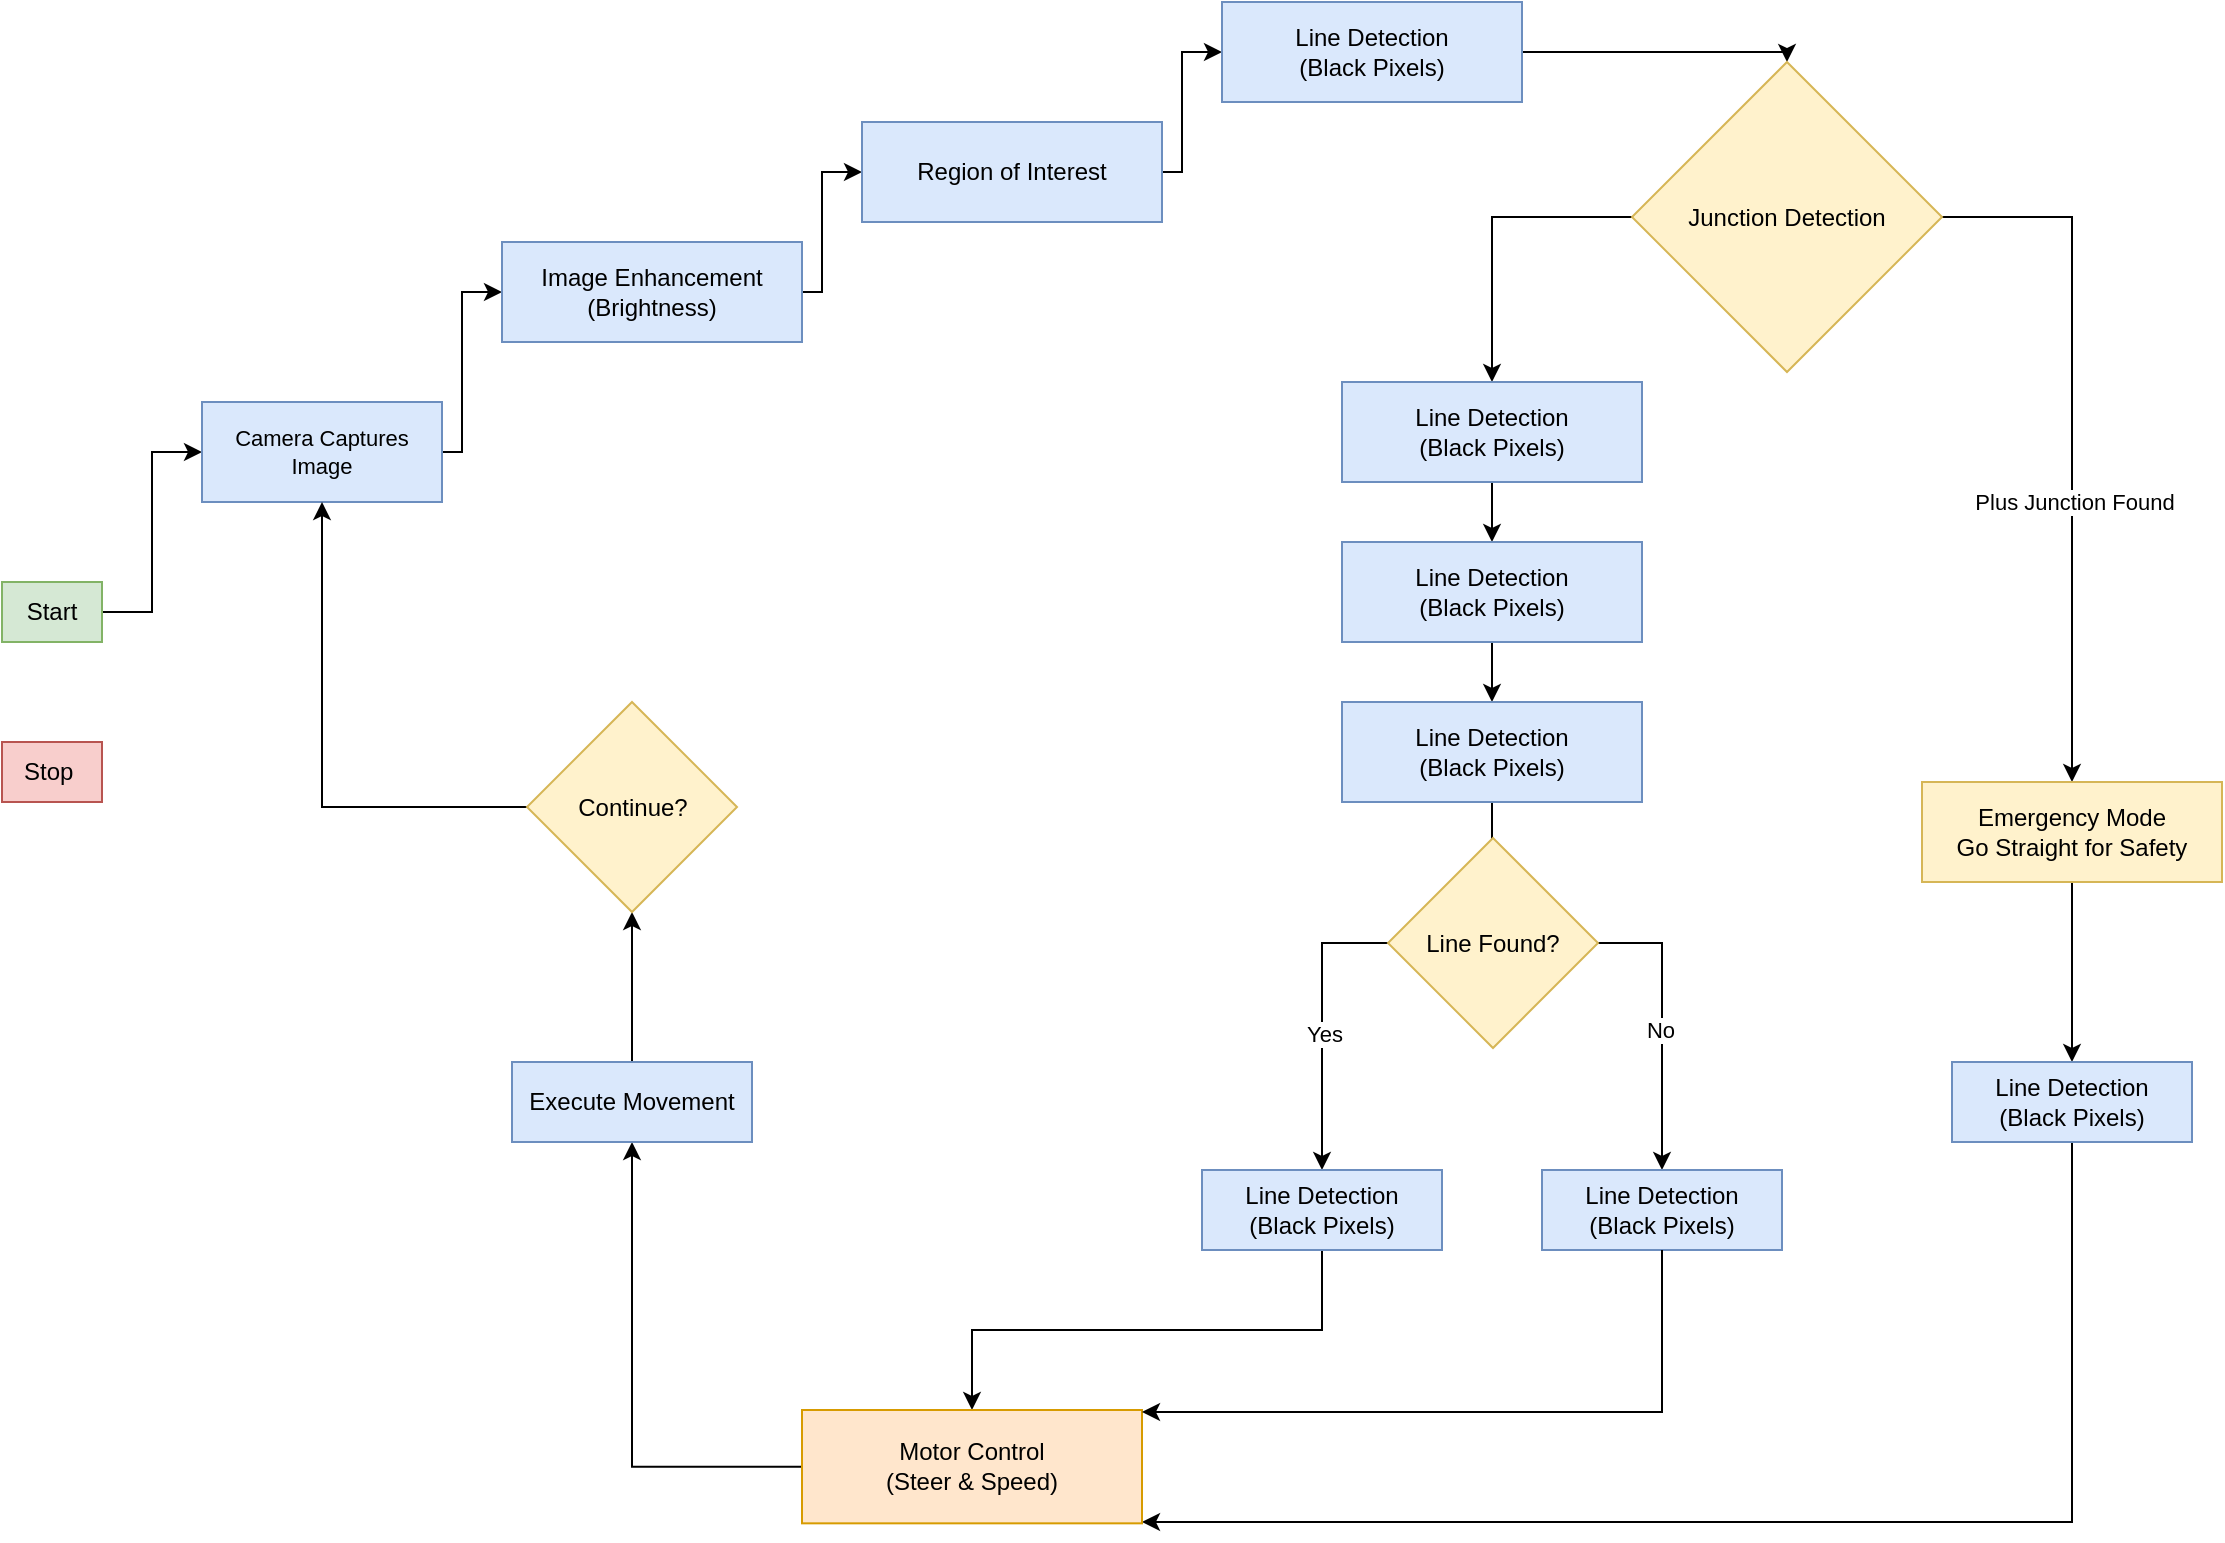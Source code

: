 <mxfile version="28.0.6">
  <diagram name="Page-1" id="dmJ5klp1wzARZ7jFiC1e">
    <mxGraphModel dx="713" dy="375" grid="1" gridSize="10" guides="1" tooltips="1" connect="1" arrows="1" fold="1" page="1" pageScale="1" pageWidth="1169" pageHeight="827" math="0" shadow="0">
      <root>
        <mxCell id="0" />
        <mxCell id="1" parent="0" />
        <mxCell id="yowfagcIyN5PcVFSIJR1-57" style="edgeStyle=orthogonalEdgeStyle;rounded=0;orthogonalLoop=1;jettySize=auto;html=1;entryX=0;entryY=0.5;entryDx=0;entryDy=0;" edge="1" parent="1" source="yowfagcIyN5PcVFSIJR1-3" target="yowfagcIyN5PcVFSIJR1-5">
          <mxGeometry relative="1" as="geometry" />
        </mxCell>
        <mxCell id="yowfagcIyN5PcVFSIJR1-3" value="Start" style="rounded=0;whiteSpace=wrap;html=1;fontSize=12;fillColor=#d5e8d4;strokeColor=#82b366;" vertex="1" parent="1">
          <mxGeometry x="50" y="770" width="50" height="30" as="geometry" />
        </mxCell>
        <mxCell id="yowfagcIyN5PcVFSIJR1-58" style="edgeStyle=orthogonalEdgeStyle;rounded=0;orthogonalLoop=1;jettySize=auto;html=1;entryX=0;entryY=0.5;entryDx=0;entryDy=0;" edge="1" parent="1" source="yowfagcIyN5PcVFSIJR1-5" target="yowfagcIyN5PcVFSIJR1-8">
          <mxGeometry relative="1" as="geometry">
            <Array as="points">
              <mxPoint x="280" y="705" />
              <mxPoint x="280" y="625" />
            </Array>
          </mxGeometry>
        </mxCell>
        <mxCell id="yowfagcIyN5PcVFSIJR1-5" value="Camera Captures Image" style="rounded=0;whiteSpace=wrap;html=1;fillColor=#dae8fc;strokeColor=#6c8ebf;fontSize=11;" vertex="1" parent="1">
          <mxGeometry x="150" y="680" width="120" height="50" as="geometry" />
        </mxCell>
        <mxCell id="yowfagcIyN5PcVFSIJR1-59" style="edgeStyle=orthogonalEdgeStyle;rounded=0;orthogonalLoop=1;jettySize=auto;html=1;entryX=0;entryY=0.5;entryDx=0;entryDy=0;" edge="1" parent="1" source="yowfagcIyN5PcVFSIJR1-8" target="yowfagcIyN5PcVFSIJR1-10">
          <mxGeometry relative="1" as="geometry">
            <Array as="points">
              <mxPoint x="460" y="625" />
              <mxPoint x="460" y="565" />
            </Array>
          </mxGeometry>
        </mxCell>
        <mxCell id="yowfagcIyN5PcVFSIJR1-8" value="Image Enhancement&lt;div&gt;(Brightness)&lt;/div&gt;" style="rounded=0;whiteSpace=wrap;html=1;fillColor=#dae8fc;strokeColor=#6c8ebf;" vertex="1" parent="1">
          <mxGeometry x="300" y="600" width="150" height="50" as="geometry" />
        </mxCell>
        <mxCell id="yowfagcIyN5PcVFSIJR1-60" style="edgeStyle=orthogonalEdgeStyle;rounded=0;orthogonalLoop=1;jettySize=auto;html=1;entryX=0;entryY=0.5;entryDx=0;entryDy=0;" edge="1" parent="1" source="yowfagcIyN5PcVFSIJR1-10" target="yowfagcIyN5PcVFSIJR1-11">
          <mxGeometry relative="1" as="geometry">
            <Array as="points">
              <mxPoint x="640" y="565" />
              <mxPoint x="640" y="505" />
            </Array>
          </mxGeometry>
        </mxCell>
        <mxCell id="yowfagcIyN5PcVFSIJR1-10" value="Region of Interest" style="rounded=0;whiteSpace=wrap;html=1;fillColor=#dae8fc;strokeColor=#6c8ebf;" vertex="1" parent="1">
          <mxGeometry x="480" y="540" width="150" height="50" as="geometry" />
        </mxCell>
        <mxCell id="yowfagcIyN5PcVFSIJR1-61" style="edgeStyle=orthogonalEdgeStyle;rounded=0;orthogonalLoop=1;jettySize=auto;html=1;entryX=0.5;entryY=0;entryDx=0;entryDy=0;" edge="1" parent="1" source="yowfagcIyN5PcVFSIJR1-11" target="yowfagcIyN5PcVFSIJR1-15">
          <mxGeometry relative="1" as="geometry">
            <Array as="points">
              <mxPoint x="943" y="505" />
            </Array>
          </mxGeometry>
        </mxCell>
        <mxCell id="yowfagcIyN5PcVFSIJR1-11" value="Line Detection&lt;div&gt;(Black Pixels&lt;span style=&quot;background-color: transparent; color: light-dark(rgb(0, 0, 0), rgb(255, 255, 255));&quot;&gt;)&lt;/span&gt;&lt;/div&gt;" style="rounded=0;whiteSpace=wrap;html=1;fillColor=#dae8fc;strokeColor=#6c8ebf;" vertex="1" parent="1">
          <mxGeometry x="660" y="480" width="150" height="50" as="geometry" />
        </mxCell>
        <mxCell id="yowfagcIyN5PcVFSIJR1-26" style="edgeStyle=orthogonalEdgeStyle;rounded=0;orthogonalLoop=1;jettySize=auto;html=1;entryX=0.5;entryY=0;entryDx=0;entryDy=0;exitX=1;exitY=0.5;exitDx=0;exitDy=0;" edge="1" parent="1" source="yowfagcIyN5PcVFSIJR1-15" target="yowfagcIyN5PcVFSIJR1-25">
          <mxGeometry relative="1" as="geometry">
            <Array as="points">
              <mxPoint x="1085" y="587" />
            </Array>
          </mxGeometry>
        </mxCell>
        <mxCell id="yowfagcIyN5PcVFSIJR1-27" value="Plus Junction Found" style="edgeLabel;html=1;align=center;verticalAlign=middle;resizable=0;points=[];" vertex="1" connectable="0" parent="yowfagcIyN5PcVFSIJR1-26">
          <mxGeometry x="0.192" y="1" relative="1" as="geometry">
            <mxPoint as="offset" />
          </mxGeometry>
        </mxCell>
        <mxCell id="yowfagcIyN5PcVFSIJR1-52" style="edgeStyle=orthogonalEdgeStyle;rounded=0;orthogonalLoop=1;jettySize=auto;html=1;entryX=0.5;entryY=0;entryDx=0;entryDy=0;exitX=0;exitY=0.5;exitDx=0;exitDy=0;" edge="1" parent="1" source="yowfagcIyN5PcVFSIJR1-15" target="yowfagcIyN5PcVFSIJR1-16">
          <mxGeometry relative="1" as="geometry" />
        </mxCell>
        <mxCell id="yowfagcIyN5PcVFSIJR1-15" value="Junction Detection" style="rhombus;whiteSpace=wrap;html=1;fillColor=#fff2cc;strokeColor=#d6b656;" vertex="1" parent="1">
          <mxGeometry x="865" y="510" width="155" height="155" as="geometry" />
        </mxCell>
        <mxCell id="yowfagcIyN5PcVFSIJR1-22" style="edgeStyle=orthogonalEdgeStyle;rounded=0;orthogonalLoop=1;jettySize=auto;html=1;entryX=0.5;entryY=0;entryDx=0;entryDy=0;" edge="1" parent="1" source="yowfagcIyN5PcVFSIJR1-16" target="yowfagcIyN5PcVFSIJR1-17">
          <mxGeometry relative="1" as="geometry" />
        </mxCell>
        <mxCell id="yowfagcIyN5PcVFSIJR1-16" value="Line Detection&lt;div&gt;(Black Pixels&lt;span style=&quot;background-color: transparent; color: light-dark(rgb(0, 0, 0), rgb(255, 255, 255));&quot;&gt;)&lt;/span&gt;&lt;/div&gt;" style="rounded=0;whiteSpace=wrap;html=1;fillColor=#dae8fc;strokeColor=#6c8ebf;" vertex="1" parent="1">
          <mxGeometry x="720" y="670" width="150" height="50" as="geometry" />
        </mxCell>
        <mxCell id="yowfagcIyN5PcVFSIJR1-23" style="edgeStyle=orthogonalEdgeStyle;rounded=0;orthogonalLoop=1;jettySize=auto;html=1;entryX=0.5;entryY=0;entryDx=0;entryDy=0;" edge="1" parent="1" target="yowfagcIyN5PcVFSIJR1-18">
          <mxGeometry relative="1" as="geometry">
            <mxPoint x="797.5" y="800" as="sourcePoint" />
          </mxGeometry>
        </mxCell>
        <mxCell id="yowfagcIyN5PcVFSIJR1-17" value="Line Detection&lt;div&gt;(Black Pixels&lt;span style=&quot;background-color: transparent; color: light-dark(rgb(0, 0, 0), rgb(255, 255, 255));&quot;&gt;)&lt;/span&gt;&lt;/div&gt;" style="rounded=0;whiteSpace=wrap;html=1;fillColor=#dae8fc;strokeColor=#6c8ebf;" vertex="1" parent="1">
          <mxGeometry x="720" y="750" width="150" height="50" as="geometry" />
        </mxCell>
        <mxCell id="yowfagcIyN5PcVFSIJR1-24" style="edgeStyle=orthogonalEdgeStyle;rounded=0;orthogonalLoop=1;jettySize=auto;html=1;entryX=0.5;entryY=0;entryDx=0;entryDy=0;" edge="1" parent="1" source="yowfagcIyN5PcVFSIJR1-18" target="yowfagcIyN5PcVFSIJR1-19">
          <mxGeometry relative="1" as="geometry" />
        </mxCell>
        <mxCell id="yowfagcIyN5PcVFSIJR1-18" value="Line Detection&lt;div&gt;(Black Pixels&lt;span style=&quot;background-color: transparent; color: light-dark(rgb(0, 0, 0), rgb(255, 255, 255));&quot;&gt;)&lt;/span&gt;&lt;/div&gt;" style="rounded=0;whiteSpace=wrap;html=1;fillColor=#dae8fc;strokeColor=#6c8ebf;" vertex="1" parent="1">
          <mxGeometry x="720" y="830" width="150" height="50" as="geometry" />
        </mxCell>
        <mxCell id="yowfagcIyN5PcVFSIJR1-31" style="edgeStyle=orthogonalEdgeStyle;rounded=0;orthogonalLoop=1;jettySize=auto;html=1;entryX=0.5;entryY=0;entryDx=0;entryDy=0;exitX=0;exitY=0.5;exitDx=0;exitDy=0;" edge="1" parent="1" source="yowfagcIyN5PcVFSIJR1-19" target="yowfagcIyN5PcVFSIJR1-28">
          <mxGeometry relative="1" as="geometry" />
        </mxCell>
        <mxCell id="yowfagcIyN5PcVFSIJR1-32" value="Yes" style="edgeLabel;html=1;align=center;verticalAlign=middle;resizable=0;points=[];" vertex="1" connectable="0" parent="yowfagcIyN5PcVFSIJR1-31">
          <mxGeometry x="0.067" y="1" relative="1" as="geometry">
            <mxPoint as="offset" />
          </mxGeometry>
        </mxCell>
        <mxCell id="yowfagcIyN5PcVFSIJR1-33" style="edgeStyle=orthogonalEdgeStyle;rounded=0;orthogonalLoop=1;jettySize=auto;html=1;entryX=0.5;entryY=0;entryDx=0;entryDy=0;exitX=1;exitY=0.5;exitDx=0;exitDy=0;" edge="1" parent="1" source="yowfagcIyN5PcVFSIJR1-19" target="yowfagcIyN5PcVFSIJR1-29">
          <mxGeometry relative="1" as="geometry" />
        </mxCell>
        <mxCell id="yowfagcIyN5PcVFSIJR1-34" value="No" style="edgeLabel;html=1;align=center;verticalAlign=middle;resizable=0;points=[];" vertex="1" connectable="0" parent="yowfagcIyN5PcVFSIJR1-33">
          <mxGeometry x="0.029" y="-1" relative="1" as="geometry">
            <mxPoint as="offset" />
          </mxGeometry>
        </mxCell>
        <mxCell id="yowfagcIyN5PcVFSIJR1-19" value="Line Found?" style="rhombus;whiteSpace=wrap;html=1;fillColor=#fff2cc;strokeColor=#d6b656;" vertex="1" parent="1">
          <mxGeometry x="743" y="898" width="105" height="105" as="geometry" />
        </mxCell>
        <mxCell id="yowfagcIyN5PcVFSIJR1-35" style="edgeStyle=orthogonalEdgeStyle;rounded=0;orthogonalLoop=1;jettySize=auto;html=1;entryX=0.5;entryY=0;entryDx=0;entryDy=0;" edge="1" parent="1" source="yowfagcIyN5PcVFSIJR1-25" target="yowfagcIyN5PcVFSIJR1-30">
          <mxGeometry relative="1" as="geometry" />
        </mxCell>
        <mxCell id="yowfagcIyN5PcVFSIJR1-25" value="Emergency Mode&lt;div&gt;Go Straight for Safety&lt;/div&gt;" style="rounded=0;whiteSpace=wrap;html=1;fillColor=#fff2cc;strokeColor=#d6b656;" vertex="1" parent="1">
          <mxGeometry x="1010" y="870" width="150" height="50" as="geometry" />
        </mxCell>
        <mxCell id="yowfagcIyN5PcVFSIJR1-37" style="edgeStyle=orthogonalEdgeStyle;rounded=0;orthogonalLoop=1;jettySize=auto;html=1;entryX=0.5;entryY=0;entryDx=0;entryDy=0;exitX=0.5;exitY=1;exitDx=0;exitDy=0;" edge="1" parent="1" source="yowfagcIyN5PcVFSIJR1-28" target="yowfagcIyN5PcVFSIJR1-36">
          <mxGeometry relative="1" as="geometry" />
        </mxCell>
        <mxCell id="yowfagcIyN5PcVFSIJR1-28" value="Line Detection&lt;div&gt;(Black Pixels&lt;span style=&quot;background-color: transparent; color: light-dark(rgb(0, 0, 0), rgb(255, 255, 255));&quot;&gt;)&lt;/span&gt;&lt;/div&gt;" style="rounded=0;whiteSpace=wrap;html=1;fillColor=#dae8fc;strokeColor=#6c8ebf;" vertex="1" parent="1">
          <mxGeometry x="650" y="1064" width="120" height="40" as="geometry" />
        </mxCell>
        <mxCell id="yowfagcIyN5PcVFSIJR1-29" value="Line Detection&lt;div&gt;(Black Pixels&lt;span style=&quot;background-color: transparent; color: light-dark(rgb(0, 0, 0), rgb(255, 255, 255));&quot;&gt;)&lt;/span&gt;&lt;/div&gt;" style="rounded=0;whiteSpace=wrap;html=1;fillColor=#dae8fc;strokeColor=#6c8ebf;" vertex="1" parent="1">
          <mxGeometry x="820" y="1064" width="120" height="40" as="geometry" />
        </mxCell>
        <mxCell id="yowfagcIyN5PcVFSIJR1-39" style="edgeStyle=orthogonalEdgeStyle;rounded=0;orthogonalLoop=1;jettySize=auto;html=1;entryX=1;entryY=1;entryDx=0;entryDy=0;exitX=0.5;exitY=1;exitDx=0;exitDy=0;" edge="1" parent="1" source="yowfagcIyN5PcVFSIJR1-30" target="yowfagcIyN5PcVFSIJR1-36">
          <mxGeometry relative="1" as="geometry">
            <Array as="points">
              <mxPoint x="1085" y="1240" />
              <mxPoint x="620" y="1240" />
            </Array>
          </mxGeometry>
        </mxCell>
        <mxCell id="yowfagcIyN5PcVFSIJR1-30" value="Line Detection&lt;div&gt;(Black Pixels&lt;span style=&quot;background-color: transparent; color: light-dark(rgb(0, 0, 0), rgb(255, 255, 255));&quot;&gt;)&lt;/span&gt;&lt;/div&gt;" style="rounded=0;whiteSpace=wrap;html=1;fillColor=#dae8fc;strokeColor=#6c8ebf;" vertex="1" parent="1">
          <mxGeometry x="1025" y="1010" width="120" height="40" as="geometry" />
        </mxCell>
        <mxCell id="yowfagcIyN5PcVFSIJR1-54" style="edgeStyle=orthogonalEdgeStyle;rounded=0;orthogonalLoop=1;jettySize=auto;html=1;entryX=0.5;entryY=1;entryDx=0;entryDy=0;" edge="1" parent="1" source="yowfagcIyN5PcVFSIJR1-36" target="yowfagcIyN5PcVFSIJR1-41">
          <mxGeometry relative="1" as="geometry" />
        </mxCell>
        <mxCell id="yowfagcIyN5PcVFSIJR1-36" value="Motor Control&lt;div&gt;(Steer &amp;amp; Speed)&lt;/div&gt;" style="rounded=0;whiteSpace=wrap;html=1;fillColor=#ffe6cc;strokeColor=#d79b00;" vertex="1" parent="1">
          <mxGeometry x="450" y="1184" width="170" height="56.67" as="geometry" />
        </mxCell>
        <mxCell id="yowfagcIyN5PcVFSIJR1-38" style="edgeStyle=orthogonalEdgeStyle;rounded=0;orthogonalLoop=1;jettySize=auto;html=1;" edge="1" parent="1" source="yowfagcIyN5PcVFSIJR1-29">
          <mxGeometry relative="1" as="geometry">
            <mxPoint x="620" y="1185" as="targetPoint" />
            <Array as="points">
              <mxPoint x="880" y="1185" />
            </Array>
          </mxGeometry>
        </mxCell>
        <mxCell id="yowfagcIyN5PcVFSIJR1-55" style="edgeStyle=orthogonalEdgeStyle;rounded=0;orthogonalLoop=1;jettySize=auto;html=1;entryX=0.5;entryY=1;entryDx=0;entryDy=0;" edge="1" parent="1" source="yowfagcIyN5PcVFSIJR1-41" target="yowfagcIyN5PcVFSIJR1-43">
          <mxGeometry relative="1" as="geometry" />
        </mxCell>
        <mxCell id="yowfagcIyN5PcVFSIJR1-41" value="Execute Movement" style="rounded=0;whiteSpace=wrap;html=1;fillColor=#dae8fc;strokeColor=#6c8ebf;" vertex="1" parent="1">
          <mxGeometry x="305" y="1010" width="120" height="40" as="geometry" />
        </mxCell>
        <mxCell id="yowfagcIyN5PcVFSIJR1-56" style="edgeStyle=orthogonalEdgeStyle;rounded=0;orthogonalLoop=1;jettySize=auto;html=1;entryX=0.5;entryY=1;entryDx=0;entryDy=0;" edge="1" parent="1" source="yowfagcIyN5PcVFSIJR1-43" target="yowfagcIyN5PcVFSIJR1-5">
          <mxGeometry relative="1" as="geometry" />
        </mxCell>
        <mxCell id="yowfagcIyN5PcVFSIJR1-43" value="Continue?" style="rhombus;whiteSpace=wrap;html=1;fillColor=#fff2cc;strokeColor=#d6b656;" vertex="1" parent="1">
          <mxGeometry x="312.5" y="830" width="105" height="105" as="geometry" />
        </mxCell>
        <mxCell id="yowfagcIyN5PcVFSIJR1-44" value="Stop&amp;nbsp;" style="rounded=0;whiteSpace=wrap;html=1;fillColor=#f8cecc;strokeColor=#b85450;" vertex="1" parent="1">
          <mxGeometry x="50" y="850" width="50" height="30" as="geometry" />
        </mxCell>
      </root>
    </mxGraphModel>
  </diagram>
</mxfile>
